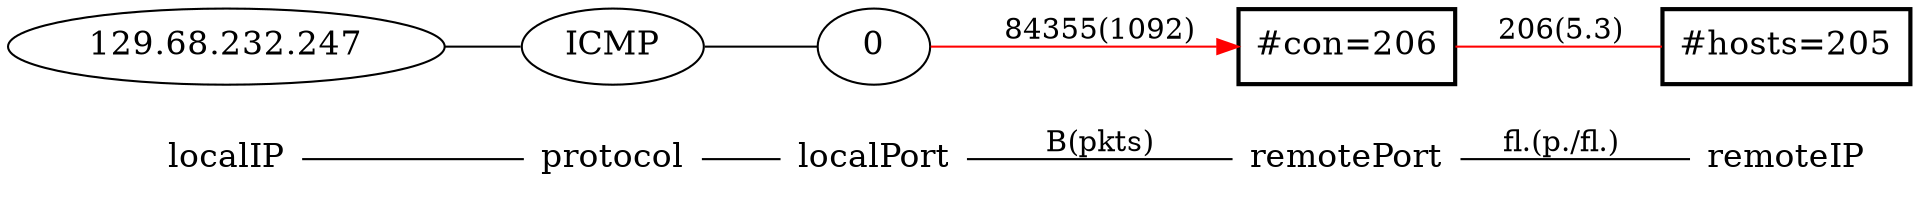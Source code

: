 graph G { /* Created by hpg2dot3() */
rankdir=LR;
node[shape=plaintext,fontsize=16];
"localIP"--"protocol"--"localPort""localPort"--"remotePort"[label="B(pkts)"]"remotePort"--"remoteIP"[label="fl.(p./fl.)"]
node[shape=ellipse];
subgraph 0{rank=same;"localIP";k1_2168776951;}
k1_2168776951[label="129.68.232.247"];
k1_2168776951--k2_1;
subgraph 1 {rank=same;"protocol";k2_1;}
k2_1[label="ICMP"];
k2_1--k3_536870912;
subgraph 2 {rank=same;"localPort";k3_536870912;}
k3_536870912[label="0"];
k3_536870912--k4_1090715854[dir=forward, color=red][label="84355(1092)"];
subgraph 3 {rank=same;"remotePort";k4_1090715854;}
k4_1090715854[label="#con=206", shape=box, style=bold];
k4_1090715854--k5_196813[color=red][label="206(5.3)"];
subgraph 4 {rank=same;"remoteIP";k5_196813;}
k5_196813[label="#hosts=205", shape=box, style=bold];
}
